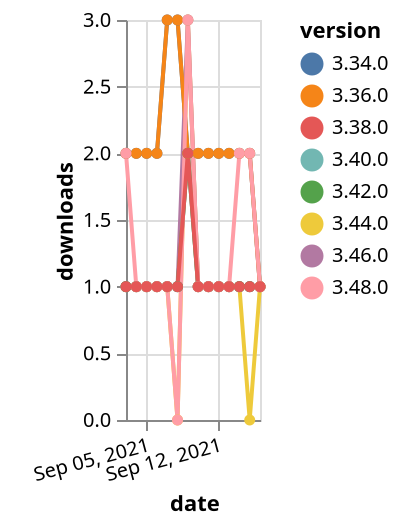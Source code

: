 {"$schema": "https://vega.github.io/schema/vega-lite/v5.json", "description": "A simple bar chart with embedded data.", "data": {"values": [{"date": "2021-09-03", "total": 156, "delta": 1, "version": "3.44.0"}, {"date": "2021-09-04", "total": 157, "delta": 1, "version": "3.44.0"}, {"date": "2021-09-05", "total": 158, "delta": 1, "version": "3.44.0"}, {"date": "2021-09-06", "total": 159, "delta": 1, "version": "3.44.0"}, {"date": "2021-09-07", "total": 160, "delta": 1, "version": "3.44.0"}, {"date": "2021-09-08", "total": 160, "delta": 0, "version": "3.44.0"}, {"date": "2021-09-09", "total": 163, "delta": 3, "version": "3.44.0"}, {"date": "2021-09-10", "total": 164, "delta": 1, "version": "3.44.0"}, {"date": "2021-09-11", "total": 165, "delta": 1, "version": "3.44.0"}, {"date": "2021-09-12", "total": 166, "delta": 1, "version": "3.44.0"}, {"date": "2021-09-13", "total": 167, "delta": 1, "version": "3.44.0"}, {"date": "2021-09-14", "total": 168, "delta": 1, "version": "3.44.0"}, {"date": "2021-09-15", "total": 168, "delta": 0, "version": "3.44.0"}, {"date": "2021-09-16", "total": 169, "delta": 1, "version": "3.44.0"}, {"date": "2021-09-03", "total": 2380, "delta": 2, "version": "3.34.0"}, {"date": "2021-09-04", "total": 2382, "delta": 2, "version": "3.34.0"}, {"date": "2021-09-05", "total": 2384, "delta": 2, "version": "3.34.0"}, {"date": "2021-09-06", "total": 2386, "delta": 2, "version": "3.34.0"}, {"date": "2021-09-07", "total": 2389, "delta": 3, "version": "3.34.0"}, {"date": "2021-09-08", "total": 2392, "delta": 3, "version": "3.34.0"}, {"date": "2021-09-09", "total": 2394, "delta": 2, "version": "3.34.0"}, {"date": "2021-09-10", "total": 2396, "delta": 2, "version": "3.34.0"}, {"date": "2021-09-11", "total": 2398, "delta": 2, "version": "3.34.0"}, {"date": "2021-09-12", "total": 2400, "delta": 2, "version": "3.34.0"}, {"date": "2021-09-13", "total": 2402, "delta": 2, "version": "3.34.0"}, {"date": "2021-09-14", "total": 2404, "delta": 2, "version": "3.34.0"}, {"date": "2021-09-15", "total": 2406, "delta": 2, "version": "3.34.0"}, {"date": "2021-09-16", "total": 2407, "delta": 1, "version": "3.34.0"}, {"date": "2021-09-03", "total": 196, "delta": 1, "version": "3.40.0"}, {"date": "2021-09-04", "total": 197, "delta": 1, "version": "3.40.0"}, {"date": "2021-09-05", "total": 198, "delta": 1, "version": "3.40.0"}, {"date": "2021-09-06", "total": 199, "delta": 1, "version": "3.40.0"}, {"date": "2021-09-07", "total": 200, "delta": 1, "version": "3.40.0"}, {"date": "2021-09-08", "total": 201, "delta": 1, "version": "3.40.0"}, {"date": "2021-09-09", "total": 203, "delta": 2, "version": "3.40.0"}, {"date": "2021-09-10", "total": 204, "delta": 1, "version": "3.40.0"}, {"date": "2021-09-11", "total": 205, "delta": 1, "version": "3.40.0"}, {"date": "2021-09-12", "total": 206, "delta": 1, "version": "3.40.0"}, {"date": "2021-09-13", "total": 207, "delta": 1, "version": "3.40.0"}, {"date": "2021-09-14", "total": 208, "delta": 1, "version": "3.40.0"}, {"date": "2021-09-15", "total": 209, "delta": 1, "version": "3.40.0"}, {"date": "2021-09-16", "total": 210, "delta": 1, "version": "3.40.0"}, {"date": "2021-09-03", "total": 186, "delta": 1, "version": "3.46.0"}, {"date": "2021-09-04", "total": 187, "delta": 1, "version": "3.46.0"}, {"date": "2021-09-05", "total": 188, "delta": 1, "version": "3.46.0"}, {"date": "2021-09-06", "total": 189, "delta": 1, "version": "3.46.0"}, {"date": "2021-09-07", "total": 190, "delta": 1, "version": "3.46.0"}, {"date": "2021-09-08", "total": 191, "delta": 1, "version": "3.46.0"}, {"date": "2021-09-09", "total": 194, "delta": 3, "version": "3.46.0"}, {"date": "2021-09-10", "total": 195, "delta": 1, "version": "3.46.0"}, {"date": "2021-09-11", "total": 196, "delta": 1, "version": "3.46.0"}, {"date": "2021-09-12", "total": 197, "delta": 1, "version": "3.46.0"}, {"date": "2021-09-13", "total": 198, "delta": 1, "version": "3.46.0"}, {"date": "2021-09-14", "total": 199, "delta": 1, "version": "3.46.0"}, {"date": "2021-09-15", "total": 200, "delta": 1, "version": "3.46.0"}, {"date": "2021-09-16", "total": 201, "delta": 1, "version": "3.46.0"}, {"date": "2021-09-03", "total": 222, "delta": 1, "version": "3.42.0"}, {"date": "2021-09-04", "total": 223, "delta": 1, "version": "3.42.0"}, {"date": "2021-09-05", "total": 224, "delta": 1, "version": "3.42.0"}, {"date": "2021-09-06", "total": 225, "delta": 1, "version": "3.42.0"}, {"date": "2021-09-07", "total": 226, "delta": 1, "version": "3.42.0"}, {"date": "2021-09-08", "total": 227, "delta": 1, "version": "3.42.0"}, {"date": "2021-09-09", "total": 229, "delta": 2, "version": "3.42.0"}, {"date": "2021-09-10", "total": 230, "delta": 1, "version": "3.42.0"}, {"date": "2021-09-11", "total": 231, "delta": 1, "version": "3.42.0"}, {"date": "2021-09-12", "total": 232, "delta": 1, "version": "3.42.0"}, {"date": "2021-09-13", "total": 233, "delta": 1, "version": "3.42.0"}, {"date": "2021-09-14", "total": 234, "delta": 1, "version": "3.42.0"}, {"date": "2021-09-15", "total": 235, "delta": 1, "version": "3.42.0"}, {"date": "2021-09-16", "total": 236, "delta": 1, "version": "3.42.0"}, {"date": "2021-09-03", "total": 2293, "delta": 2, "version": "3.36.0"}, {"date": "2021-09-04", "total": 2295, "delta": 2, "version": "3.36.0"}, {"date": "2021-09-05", "total": 2297, "delta": 2, "version": "3.36.0"}, {"date": "2021-09-06", "total": 2299, "delta": 2, "version": "3.36.0"}, {"date": "2021-09-07", "total": 2302, "delta": 3, "version": "3.36.0"}, {"date": "2021-09-08", "total": 2305, "delta": 3, "version": "3.36.0"}, {"date": "2021-09-09", "total": 2307, "delta": 2, "version": "3.36.0"}, {"date": "2021-09-10", "total": 2309, "delta": 2, "version": "3.36.0"}, {"date": "2021-09-11", "total": 2311, "delta": 2, "version": "3.36.0"}, {"date": "2021-09-12", "total": 2313, "delta": 2, "version": "3.36.0"}, {"date": "2021-09-13", "total": 2315, "delta": 2, "version": "3.36.0"}, {"date": "2021-09-14", "total": 2317, "delta": 2, "version": "3.36.0"}, {"date": "2021-09-15", "total": 2319, "delta": 2, "version": "3.36.0"}, {"date": "2021-09-16", "total": 2320, "delta": 1, "version": "3.36.0"}, {"date": "2021-09-03", "total": 123, "delta": 2, "version": "3.48.0"}, {"date": "2021-09-04", "total": 124, "delta": 1, "version": "3.48.0"}, {"date": "2021-09-05", "total": 125, "delta": 1, "version": "3.48.0"}, {"date": "2021-09-06", "total": 126, "delta": 1, "version": "3.48.0"}, {"date": "2021-09-07", "total": 127, "delta": 1, "version": "3.48.0"}, {"date": "2021-09-08", "total": 127, "delta": 0, "version": "3.48.0"}, {"date": "2021-09-09", "total": 130, "delta": 3, "version": "3.48.0"}, {"date": "2021-09-10", "total": 131, "delta": 1, "version": "3.48.0"}, {"date": "2021-09-11", "total": 132, "delta": 1, "version": "3.48.0"}, {"date": "2021-09-12", "total": 133, "delta": 1, "version": "3.48.0"}, {"date": "2021-09-13", "total": 134, "delta": 1, "version": "3.48.0"}, {"date": "2021-09-14", "total": 136, "delta": 2, "version": "3.48.0"}, {"date": "2021-09-15", "total": 138, "delta": 2, "version": "3.48.0"}, {"date": "2021-09-16", "total": 139, "delta": 1, "version": "3.48.0"}, {"date": "2021-09-03", "total": 295, "delta": 1, "version": "3.38.0"}, {"date": "2021-09-04", "total": 296, "delta": 1, "version": "3.38.0"}, {"date": "2021-09-05", "total": 297, "delta": 1, "version": "3.38.0"}, {"date": "2021-09-06", "total": 298, "delta": 1, "version": "3.38.0"}, {"date": "2021-09-07", "total": 299, "delta": 1, "version": "3.38.0"}, {"date": "2021-09-08", "total": 300, "delta": 1, "version": "3.38.0"}, {"date": "2021-09-09", "total": 302, "delta": 2, "version": "3.38.0"}, {"date": "2021-09-10", "total": 303, "delta": 1, "version": "3.38.0"}, {"date": "2021-09-11", "total": 304, "delta": 1, "version": "3.38.0"}, {"date": "2021-09-12", "total": 305, "delta": 1, "version": "3.38.0"}, {"date": "2021-09-13", "total": 306, "delta": 1, "version": "3.38.0"}, {"date": "2021-09-14", "total": 307, "delta": 1, "version": "3.38.0"}, {"date": "2021-09-15", "total": 308, "delta": 1, "version": "3.38.0"}, {"date": "2021-09-16", "total": 309, "delta": 1, "version": "3.38.0"}]}, "width": "container", "mark": {"type": "line", "point": {"filled": true}}, "encoding": {"x": {"field": "date", "type": "temporal", "timeUnit": "yearmonthdate", "title": "date", "axis": {"labelAngle": -15}}, "y": {"field": "delta", "type": "quantitative", "title": "downloads"}, "color": {"field": "version", "type": "nominal"}, "tooltip": {"field": "delta"}}}